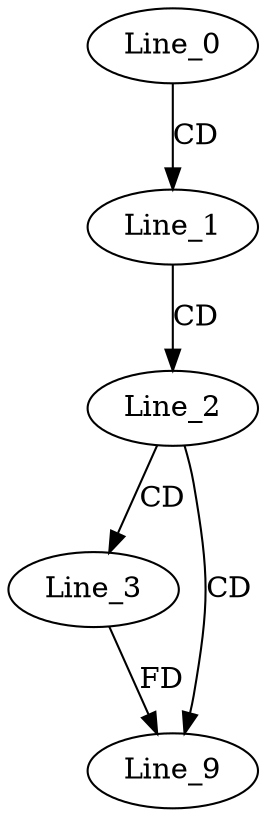 digraph G {
  Line_0;
  Line_1;
  Line_2;
  Line_3;
  Line_9;
  Line_0 -> Line_1 [ label="CD" ];
  Line_1 -> Line_2 [ label="CD" ];
  Line_2 -> Line_3 [ label="CD" ];
  Line_2 -> Line_9 [ label="CD" ];
  Line_3 -> Line_9 [ label="FD" ];
}
